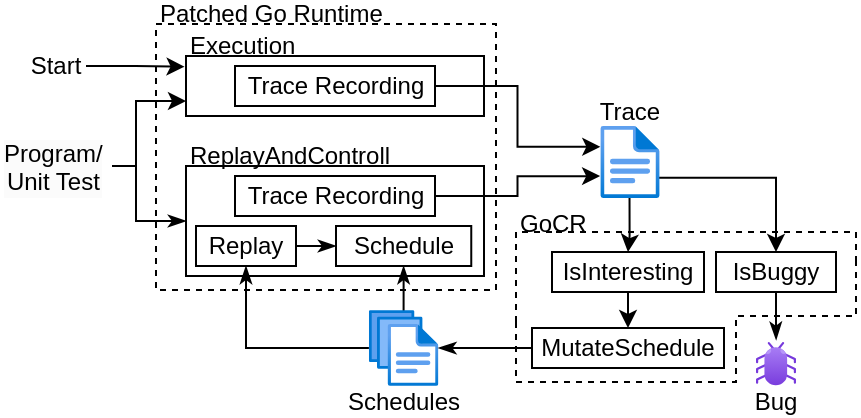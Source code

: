 <mxfile version="26.1.1">
  <diagram name="Seite-1" id="I7Xw-049XUtACQCMJu7Q">
    <mxGraphModel dx="1182" dy="479" grid="1" gridSize="10" guides="1" tooltips="1" connect="1" arrows="1" fold="1" page="1" pageScale="1" pageWidth="827" pageHeight="1169" math="0" shadow="0">
      <root>
        <mxCell id="0" />
        <mxCell id="1" parent="0" />
        <mxCell id="I3dUeAFyoRqeHVhiFnvn-41" value="" style="rounded=0;whiteSpace=wrap;html=1;dashed=1;" parent="1" vertex="1">
          <mxGeometry x="210" y="464" width="170" height="133" as="geometry" />
        </mxCell>
        <mxCell id="74Rbqkr3RGKhppeuQ6-u-31" value="" style="rounded=0;whiteSpace=wrap;html=1;" parent="1" vertex="1">
          <mxGeometry x="225" y="535" width="149" height="55" as="geometry" />
        </mxCell>
        <mxCell id="74Rbqkr3RGKhppeuQ6-u-33" style="edgeStyle=orthogonalEdgeStyle;rounded=0;orthogonalLoop=1;jettySize=auto;html=1;exitX=1;exitY=0.5;exitDx=0;exitDy=0;entryX=0;entryY=0.5;entryDx=0;entryDy=0;endArrow=classicThin;endFill=1;" parent="1" source="74Rbqkr3RGKhppeuQ6-u-15" target="74Rbqkr3RGKhppeuQ6-u-16" edge="1">
          <mxGeometry relative="1" as="geometry" />
        </mxCell>
        <mxCell id="74Rbqkr3RGKhppeuQ6-u-15" value="Replay" style="rounded=0;whiteSpace=wrap;html=1;" parent="1" vertex="1">
          <mxGeometry x="230" y="565" width="50" height="20" as="geometry" />
        </mxCell>
        <mxCell id="74Rbqkr3RGKhppeuQ6-u-16" value="Schedule" style="rounded=0;whiteSpace=wrap;html=1;" parent="1" vertex="1">
          <mxGeometry x="300" y="565" width="67.63" height="20" as="geometry" />
        </mxCell>
        <mxCell id="74Rbqkr3RGKhppeuQ6-u-17" value="Trace Recording" style="rounded=0;whiteSpace=wrap;html=1;" parent="1" vertex="1">
          <mxGeometry x="249.5" y="540" width="100" height="20" as="geometry" />
        </mxCell>
        <mxCell id="v6EGtla5pU5QmYVnP1JU-11" style="edgeStyle=orthogonalEdgeStyle;rounded=0;orthogonalLoop=1;jettySize=auto;html=1;exitX=0.428;exitY=0.04;exitDx=0;exitDy=0;entryX=0.5;entryY=1;entryDx=0;entryDy=0;exitPerimeter=0;endArrow=classicThin;endFill=1;" parent="1" source="v6EGtla5pU5QmYVnP1JU-21" target="74Rbqkr3RGKhppeuQ6-u-16" edge="1">
          <mxGeometry relative="1" as="geometry">
            <mxPoint x="310.0" y="656" as="sourcePoint" />
          </mxGeometry>
        </mxCell>
        <mxCell id="v6EGtla5pU5QmYVnP1JU-19" value="Trace" style="text;html=1;align=center;verticalAlign=middle;whiteSpace=wrap;rounded=0;" parent="1" vertex="1">
          <mxGeometry x="429" y="500" width="36" height="16" as="geometry" />
        </mxCell>
        <mxCell id="v6EGtla5pU5QmYVnP1JU-20" value="Bug" style="text;html=1;align=center;verticalAlign=middle;whiteSpace=wrap;rounded=0;" parent="1" vertex="1">
          <mxGeometry x="500" y="645" width="40" height="15" as="geometry" />
        </mxCell>
        <mxCell id="v6EGtla5pU5QmYVnP1JU-24" style="edgeStyle=orthogonalEdgeStyle;rounded=0;orthogonalLoop=1;jettySize=auto;html=1;entryX=0.5;entryY=1;entryDx=0;entryDy=0;endArrow=classicThin;endFill=1;" parent="1" source="v6EGtla5pU5QmYVnP1JU-21" target="74Rbqkr3RGKhppeuQ6-u-15" edge="1">
          <mxGeometry relative="1" as="geometry" />
        </mxCell>
        <mxCell id="v6EGtla5pU5QmYVnP1JU-21" value="" style="image;aspect=fixed;html=1;points=[];align=center;fontSize=12;image=img/lib/azure2/general/Files.svg;spacingBottom=-6;" parent="1" vertex="1">
          <mxGeometry x="316.45" y="607" width="34.74" height="38" as="geometry" />
        </mxCell>
        <mxCell id="v6EGtla5pU5QmYVnP1JU-27" value="" style="edgeStyle=orthogonalEdgeStyle;rounded=0;orthogonalLoop=1;jettySize=auto;html=1;entryX=0;entryY=0.5;entryDx=0;entryDy=0;endArrow=classicThin;endFill=1;" parent="1" source="v6EGtla5pU5QmYVnP1JU-23" target="74Rbqkr3RGKhppeuQ6-u-31" edge="1">
          <mxGeometry relative="1" as="geometry">
            <Array as="points">
              <mxPoint x="200" y="535" />
              <mxPoint x="200" y="562" />
            </Array>
          </mxGeometry>
        </mxCell>
        <mxCell id="I3dUeAFyoRqeHVhiFnvn-33" style="edgeStyle=orthogonalEdgeStyle;rounded=0;orthogonalLoop=1;jettySize=auto;html=1;exitX=1;exitY=0.5;exitDx=0;exitDy=0;entryX=0;entryY=0.75;entryDx=0;entryDy=0;" parent="1" source="v6EGtla5pU5QmYVnP1JU-23" target="I3dUeAFyoRqeHVhiFnvn-25" edge="1">
          <mxGeometry relative="1" as="geometry">
            <Array as="points">
              <mxPoint x="200" y="535" />
              <mxPoint x="200" y="503" />
            </Array>
          </mxGeometry>
        </mxCell>
        <mxCell id="v6EGtla5pU5QmYVnP1JU-23" value="&lt;span style=&quot;color: rgb(0, 0, 0); font-family: Helvetica; font-size: 12px; font-style: normal; font-variant-ligatures: normal; font-variant-caps: normal; font-weight: 400; letter-spacing: normal; orphans: 2; text-align: center; text-indent: 0px; text-transform: none; widows: 2; word-spacing: 0px; -webkit-text-stroke-width: 0px; white-space: normal; background-color: rgb(251, 251, 251); text-decoration-thickness: initial; text-decoration-style: initial; text-decoration-color: initial; display: inline !important; float: none;&quot;&gt;Program/&lt;/span&gt;&lt;div style=&quot;forced-color-adjust: none; color: rgb(0, 0, 0); font-family: Helvetica; font-size: 12px; font-style: normal; font-variant-ligatures: normal; font-variant-caps: normal; font-weight: 400; letter-spacing: normal; orphans: 2; text-align: center; text-indent: 0px; text-transform: none; widows: 2; word-spacing: 0px; -webkit-text-stroke-width: 0px; white-space: normal; background-color: rgb(251, 251, 251); text-decoration-thickness: initial; text-decoration-style: initial; text-decoration-color: initial;&quot;&gt;Unit Test&lt;/div&gt;" style="text;whiteSpace=wrap;html=1;" parent="1" vertex="1">
          <mxGeometry x="132" y="515" width="56" height="40" as="geometry" />
        </mxCell>
        <mxCell id="v6EGtla5pU5QmYVnP1JU-26" value="ReplayAndControll" style="text;html=1;align=left;verticalAlign=middle;whiteSpace=wrap;rounded=0;" parent="1" vertex="1">
          <mxGeometry x="225" y="525" width="115" height="10" as="geometry" />
        </mxCell>
        <mxCell id="I3dUeAFyoRqeHVhiFnvn-3" value="Schedules" style="text;html=1;align=center;verticalAlign=middle;whiteSpace=wrap;rounded=0;" parent="1" vertex="1">
          <mxGeometry x="303.81" y="645" width="60" height="15" as="geometry" />
        </mxCell>
        <mxCell id="I3dUeAFyoRqeHVhiFnvn-4" style="edgeStyle=orthogonalEdgeStyle;rounded=0;orthogonalLoop=1;jettySize=auto;html=1;exitX=0;exitY=0.5;exitDx=0;exitDy=0;entryX=1;entryY=0.501;entryDx=0;entryDy=0;entryPerimeter=0;endArrow=classicThin;endFill=1;" parent="1" source="74Rbqkr3RGKhppeuQ6-u-21" target="v6EGtla5pU5QmYVnP1JU-21" edge="1">
          <mxGeometry relative="1" as="geometry" />
        </mxCell>
        <mxCell id="I3dUeAFyoRqeHVhiFnvn-21" value="GoCR" style="text;html=1;align=left;verticalAlign=middle;whiteSpace=wrap;rounded=0;" parent="1" vertex="1">
          <mxGeometry x="390" y="557" width="47.37" height="14" as="geometry" />
        </mxCell>
        <mxCell id="I3dUeAFyoRqeHVhiFnvn-23" style="edgeStyle=orthogonalEdgeStyle;rounded=0;orthogonalLoop=1;jettySize=auto;html=1;exitX=0.492;exitY=0.988;exitDx=0;exitDy=0;entryX=0.5;entryY=0;entryDx=0;entryDy=0;exitPerimeter=0;" parent="1" source="v6EGtla5pU5QmYVnP1JU-18" target="v6EGtla5pU5QmYVnP1JU-8" edge="1">
          <mxGeometry relative="1" as="geometry">
            <Array as="points">
              <mxPoint x="446" y="570" />
            </Array>
          </mxGeometry>
        </mxCell>
        <mxCell id="I3dUeAFyoRqeHVhiFnvn-25" value="" style="rounded=0;whiteSpace=wrap;html=1;" parent="1" vertex="1">
          <mxGeometry x="225" y="480" width="149" height="30" as="geometry" />
        </mxCell>
        <mxCell id="I3dUeAFyoRqeHVhiFnvn-29" value="Trace Recording" style="rounded=0;whiteSpace=wrap;html=1;" parent="1" vertex="1">
          <mxGeometry x="249.5" y="485" width="100" height="20" as="geometry" />
        </mxCell>
        <mxCell id="I3dUeAFyoRqeHVhiFnvn-31" value="Execution" style="text;html=1;align=left;verticalAlign=middle;whiteSpace=wrap;rounded=0;" parent="1" vertex="1">
          <mxGeometry x="225" y="470" width="60" height="10" as="geometry" />
        </mxCell>
        <mxCell id="I3dUeAFyoRqeHVhiFnvn-36" style="edgeStyle=orthogonalEdgeStyle;rounded=0;orthogonalLoop=1;jettySize=auto;html=1;exitX=1;exitY=0.5;exitDx=0;exitDy=0;" parent="1" source="I3dUeAFyoRqeHVhiFnvn-35" edge="1">
          <mxGeometry relative="1" as="geometry">
            <mxPoint x="224.278" y="485.333" as="targetPoint" />
          </mxGeometry>
        </mxCell>
        <mxCell id="I3dUeAFyoRqeHVhiFnvn-35" value="Start" style="text;html=1;align=center;verticalAlign=middle;whiteSpace=wrap;rounded=0;" parent="1" vertex="1">
          <mxGeometry x="145" y="470" width="30" height="30" as="geometry" />
        </mxCell>
        <mxCell id="I3dUeAFyoRqeHVhiFnvn-37" style="edgeStyle=orthogonalEdgeStyle;rounded=0;orthogonalLoop=1;jettySize=auto;html=1;exitX=0.973;exitY=0.719;exitDx=0;exitDy=0;entryX=0.5;entryY=0;entryDx=0;entryDy=0;exitPerimeter=0;" parent="1" source="v6EGtla5pU5QmYVnP1JU-18" target="74Rbqkr3RGKhppeuQ6-u-19" edge="1">
          <mxGeometry relative="1" as="geometry">
            <Array as="points">
              <mxPoint x="520" y="541" />
            </Array>
          </mxGeometry>
        </mxCell>
        <mxCell id="I3dUeAFyoRqeHVhiFnvn-42" value="Patched Go Runtime" style="text;html=1;align=left;verticalAlign=middle;whiteSpace=wrap;rounded=0;" parent="1" vertex="1">
          <mxGeometry x="210" y="454" width="120" height="10" as="geometry" />
        </mxCell>
        <mxCell id="v6EGtla5pU5QmYVnP1JU-18" value="" style="image;aspect=fixed;html=1;points=[];align=center;fontSize=12;image=img/lib/azure2/general/File.svg;" parent="1" vertex="1">
          <mxGeometry x="432" y="515" width="30" height="36" as="geometry" />
        </mxCell>
        <mxCell id="I3dUeAFyoRqeHVhiFnvn-43" style="edgeStyle=orthogonalEdgeStyle;rounded=0;orthogonalLoop=1;jettySize=auto;html=1;exitX=1;exitY=0.5;exitDx=0;exitDy=0;entryX=0.005;entryY=0.289;entryDx=0;entryDy=0;entryPerimeter=0;" parent="1" source="I3dUeAFyoRqeHVhiFnvn-29" target="v6EGtla5pU5QmYVnP1JU-18" edge="1">
          <mxGeometry relative="1" as="geometry" />
        </mxCell>
        <mxCell id="I3dUeAFyoRqeHVhiFnvn-44" style="edgeStyle=orthogonalEdgeStyle;rounded=0;orthogonalLoop=1;jettySize=auto;html=1;exitX=1;exitY=0.5;exitDx=0;exitDy=0;entryX=0.002;entryY=0.696;entryDx=0;entryDy=0;entryPerimeter=0;" parent="1" source="74Rbqkr3RGKhppeuQ6-u-17" target="v6EGtla5pU5QmYVnP1JU-18" edge="1">
          <mxGeometry relative="1" as="geometry" />
        </mxCell>
        <mxCell id="I3dUeAFyoRqeHVhiFnvn-5" value="" style="endArrow=none;html=1;rounded=0;dashed=1;" parent="1" edge="1">
          <mxGeometry width="50" height="50" relative="1" as="geometry">
            <mxPoint x="410" y="568" as="sourcePoint" />
            <mxPoint x="560" y="583" as="targetPoint" />
            <Array as="points">
              <mxPoint x="560" y="568" />
            </Array>
          </mxGeometry>
        </mxCell>
        <mxCell id="I3dUeAFyoRqeHVhiFnvn-6" value="" style="endArrow=none;html=1;rounded=0;dashed=1;" parent="1" edge="1">
          <mxGeometry width="50" height="50" relative="1" as="geometry">
            <mxPoint x="390" y="613" as="sourcePoint" />
            <mxPoint x="410" y="568" as="targetPoint" />
            <Array as="points">
              <mxPoint x="390" y="568" />
            </Array>
          </mxGeometry>
        </mxCell>
        <mxCell id="I3dUeAFyoRqeHVhiFnvn-7" value="" style="endArrow=none;html=1;rounded=0;dashed=1;" parent="1" edge="1">
          <mxGeometry width="50" height="50" relative="1" as="geometry">
            <mxPoint x="390" y="613" as="sourcePoint" />
            <mxPoint x="500" y="633" as="targetPoint" />
            <Array as="points">
              <mxPoint x="390" y="643" />
              <mxPoint x="500" y="643" />
            </Array>
          </mxGeometry>
        </mxCell>
        <mxCell id="I3dUeAFyoRqeHVhiFnvn-16" value="" style="endArrow=none;html=1;rounded=0;dashed=1;" parent="1" edge="1">
          <mxGeometry width="50" height="50" relative="1" as="geometry">
            <mxPoint x="500" y="633" as="sourcePoint" />
            <mxPoint x="540" y="610" as="targetPoint" />
            <Array as="points">
              <mxPoint x="500" y="610" />
            </Array>
          </mxGeometry>
        </mxCell>
        <mxCell id="74Rbqkr3RGKhppeuQ6-u-19" value="IsBuggy" style="rounded=0;whiteSpace=wrap;html=1;" parent="1" vertex="1">
          <mxGeometry x="490" y="578" width="60" height="20" as="geometry" />
        </mxCell>
        <mxCell id="v6EGtla5pU5QmYVnP1JU-17" value="" style="image;aspect=fixed;html=1;points=[];align=center;fontSize=12;image=img/lib/azure2/general/Bug.svg;" parent="1" vertex="1">
          <mxGeometry x="510" y="623" width="20" height="21.69" as="geometry" />
        </mxCell>
        <mxCell id="I3dUeAFyoRqeHVhiFnvn-1" style="edgeStyle=orthogonalEdgeStyle;rounded=0;orthogonalLoop=1;jettySize=auto;html=1;endArrow=classicThin;endFill=1;entryX=0.504;entryY=-0.051;entryDx=0;entryDy=0;entryPerimeter=0;" parent="1" source="74Rbqkr3RGKhppeuQ6-u-19" target="v6EGtla5pU5QmYVnP1JU-17" edge="1">
          <mxGeometry relative="1" as="geometry">
            <mxPoint x="530" y="623" as="targetPoint" />
          </mxGeometry>
        </mxCell>
        <mxCell id="v6EGtla5pU5QmYVnP1JU-8" value="IsInteresting" style="rounded=0;whiteSpace=wrap;html=1;" parent="1" vertex="1">
          <mxGeometry x="408" y="578" width="76" height="20" as="geometry" />
        </mxCell>
        <mxCell id="74Rbqkr3RGKhppeuQ6-u-21" value="MutateSchedule" style="rounded=0;whiteSpace=wrap;html=1;" parent="1" vertex="1">
          <mxGeometry x="398" y="616" width="96" height="20" as="geometry" />
        </mxCell>
        <mxCell id="I3dUeAFyoRqeHVhiFnvn-40" style="edgeStyle=orthogonalEdgeStyle;rounded=0;orthogonalLoop=1;jettySize=auto;html=1;exitX=0.5;exitY=1;exitDx=0;exitDy=0;entryX=0.5;entryY=0;entryDx=0;entryDy=0;" parent="1" source="v6EGtla5pU5QmYVnP1JU-8" target="74Rbqkr3RGKhppeuQ6-u-21" edge="1">
          <mxGeometry relative="1" as="geometry" />
        </mxCell>
        <mxCell id="I3dUeAFyoRqeHVhiFnvn-47" value="" style="endArrow=none;html=1;rounded=0;dashed=1;" parent="1" edge="1">
          <mxGeometry width="50" height="50" relative="1" as="geometry">
            <mxPoint x="543" y="610" as="sourcePoint" />
            <mxPoint x="560" y="583" as="targetPoint" />
            <Array as="points">
              <mxPoint x="560" y="610" />
            </Array>
          </mxGeometry>
        </mxCell>
      </root>
    </mxGraphModel>
  </diagram>
</mxfile>
